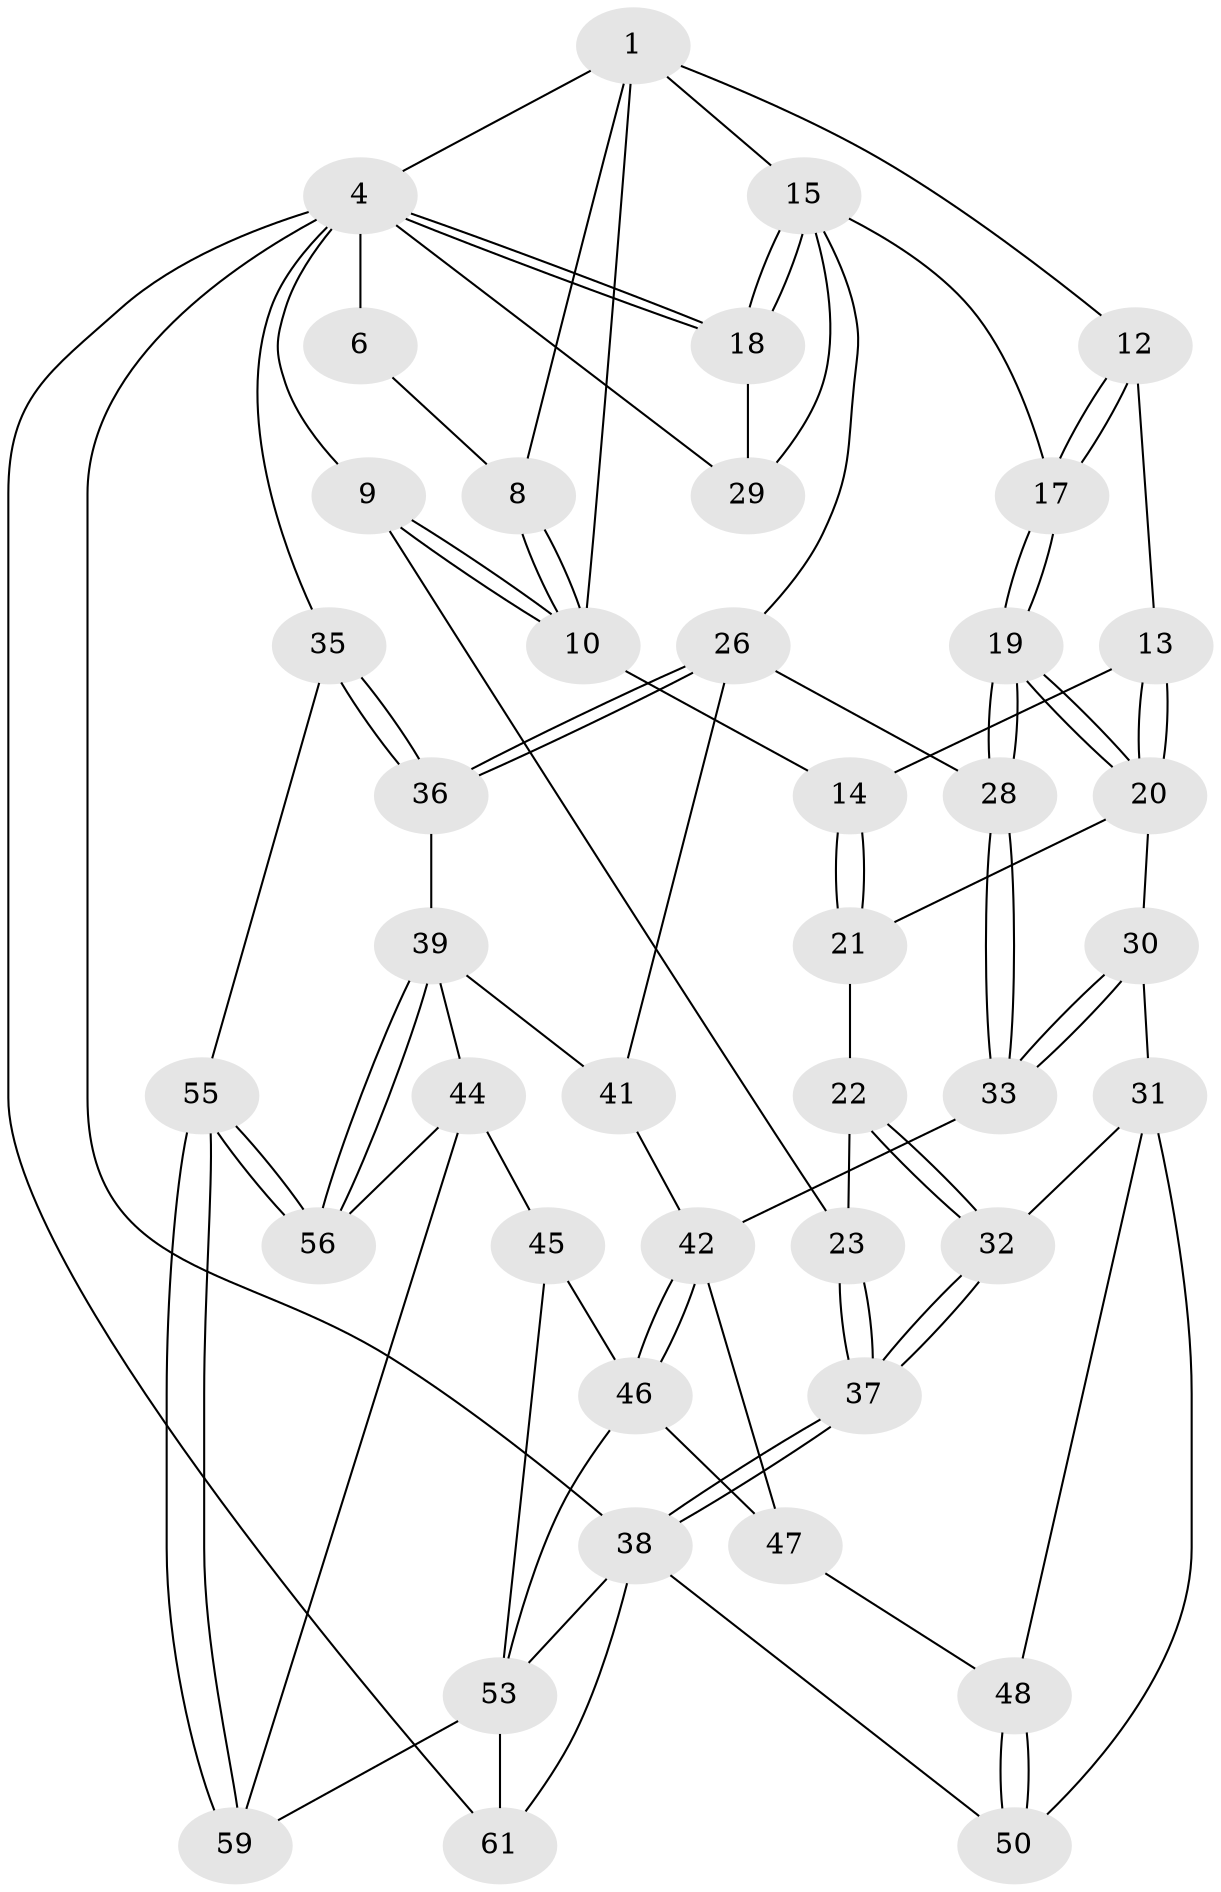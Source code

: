 // original degree distribution, {3: 0.03278688524590164, 5: 0.5245901639344263, 4: 0.2459016393442623, 6: 0.19672131147540983}
// Generated by graph-tools (version 1.1) at 2025/21/03/04/25 18:21:09]
// undirected, 42 vertices, 96 edges
graph export_dot {
graph [start="1"]
  node [color=gray90,style=filled];
  1 [pos="+0.18407947372905636+0",super="+7+2"];
  4 [pos="+1+0",super="+5+34"];
  6 [pos="+0.15595209442827043+0"];
  8 [pos="+0.03222819138771607+0.04756020991709152"];
  9 [pos="+0+0.12411140520071944"];
  10 [pos="+0.00039430752143921087+0.09573424326665471",super="+11"];
  12 [pos="+0.427276417489854+0"];
  13 [pos="+0.39182905428181636+0.054888331907082734"];
  14 [pos="+0.17301781160713214+0.2044142527159887"];
  15 [pos="+0.7584265277457658+0.10150754414103091",super="+16"];
  17 [pos="+0.7054829408873127+0.20036604653889667"];
  18 [pos="+1+0.03911247226777137"];
  19 [pos="+0.47885475255167725+0.3316559660278802"];
  20 [pos="+0.4390221904922533+0.2904581121478124",super="+24"];
  21 [pos="+0.16352743357331112+0.2615520275823"];
  22 [pos="+0.07935244835712174+0.2825212506156681"];
  23 [pos="+0+0.2803100331408808"];
  26 [pos="+0.8082006710158426+0.40813617995986373",super="+27"];
  28 [pos="+0.4816010711413124+0.4725804080857652"];
  29 [pos="+1+0.22978974901775148"];
  30 [pos="+0.20634318568607204+0.38349587051873674"];
  31 [pos="+0.039635698632459464+0.57800857868509",super="+49"];
  32 [pos="+0+0.5726785902275142"];
  33 [pos="+0.4111313591928796+0.5598651233948653"];
  35 [pos="+1+0.7330563455162558"];
  36 [pos="+0.8646858037055231+0.5447685706831525"];
  37 [pos="+0+0.5851992448373821"];
  38 [pos="+0+1",super="+51"];
  39 [pos="+0.7639726239318909+0.694018062315473",super="+40"];
  41 [pos="+0.6728520167220092+0.6455881553674707"];
  42 [pos="+0.5160138745489251+0.643857705077574",super="+43"];
  44 [pos="+0.6902513238810667+0.743536222770682",super="+57"];
  45 [pos="+0.6481495769819642+0.788901790310497"];
  46 [pos="+0.5808165387208916+0.774761602917784",super="+52"];
  47 [pos="+0.40424252473861966+0.5819877911702772"];
  48 [pos="+0.3849828875430783+0.5876877998553657"];
  50 [pos="+0.1618858422866079+0.804630702005425"];
  53 [pos="+0.326481732784305+1",super="+54+58"];
  55 [pos="+1+0.7483473042260845"];
  56 [pos="+0.8196550803158452+0.7435632132776775"];
  59 [pos="+0.8108392231638707+0.9782539325710096"];
  61 [pos="+0.7401740968025514+1"];
  1 -- 8;
  1 -- 12;
  1 -- 4;
  1 -- 15;
  1 -- 10;
  4 -- 18;
  4 -- 18;
  4 -- 9;
  4 -- 38;
  4 -- 6;
  4 -- 61;
  4 -- 35;
  4 -- 29;
  6 -- 8;
  8 -- 10;
  8 -- 10;
  9 -- 10;
  9 -- 10;
  9 -- 23;
  10 -- 14;
  12 -- 13;
  12 -- 17;
  12 -- 17;
  13 -- 14;
  13 -- 20;
  13 -- 20;
  14 -- 21;
  14 -- 21;
  15 -- 18;
  15 -- 18;
  15 -- 17;
  15 -- 26;
  15 -- 29;
  17 -- 19;
  17 -- 19;
  18 -- 29;
  19 -- 20;
  19 -- 20;
  19 -- 28;
  19 -- 28;
  20 -- 21;
  20 -- 30;
  21 -- 22;
  22 -- 23;
  22 -- 32;
  22 -- 32;
  23 -- 37;
  23 -- 37;
  26 -- 36;
  26 -- 36;
  26 -- 41;
  26 -- 28;
  28 -- 33;
  28 -- 33;
  30 -- 31;
  30 -- 33;
  30 -- 33;
  31 -- 32;
  31 -- 48;
  31 -- 50;
  32 -- 37;
  32 -- 37;
  33 -- 42;
  35 -- 36;
  35 -- 36;
  35 -- 55;
  36 -- 39;
  37 -- 38;
  37 -- 38;
  38 -- 61;
  38 -- 50;
  38 -- 53;
  39 -- 56;
  39 -- 56;
  39 -- 41;
  39 -- 44;
  41 -- 42;
  42 -- 46;
  42 -- 46;
  42 -- 47;
  44 -- 45;
  44 -- 56;
  44 -- 59;
  45 -- 46;
  45 -- 53;
  46 -- 53;
  46 -- 47;
  47 -- 48;
  48 -- 50;
  48 -- 50;
  53 -- 61 [weight=2];
  53 -- 59;
  55 -- 56;
  55 -- 56;
  55 -- 59;
  55 -- 59;
}

